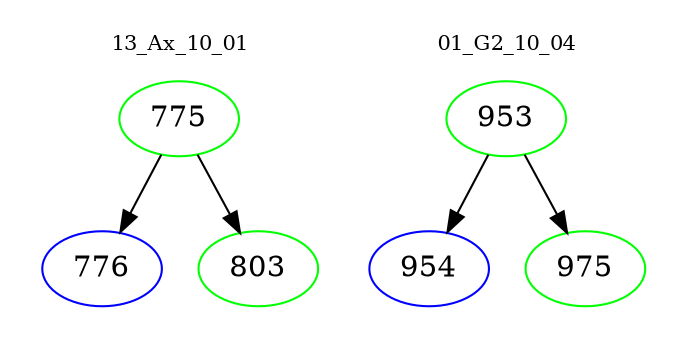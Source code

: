 digraph{
subgraph cluster_0 {
color = white
label = "13_Ax_10_01";
fontsize=10;
T0_775 [label="775", color="green"]
T0_775 -> T0_776 [color="black"]
T0_776 [label="776", color="blue"]
T0_775 -> T0_803 [color="black"]
T0_803 [label="803", color="green"]
}
subgraph cluster_1 {
color = white
label = "01_G2_10_04";
fontsize=10;
T1_953 [label="953", color="green"]
T1_953 -> T1_954 [color="black"]
T1_954 [label="954", color="blue"]
T1_953 -> T1_975 [color="black"]
T1_975 [label="975", color="green"]
}
}
